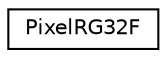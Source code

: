digraph "Graphical Class Hierarchy"
{
  edge [fontname="Helvetica",fontsize="10",labelfontname="Helvetica",labelfontsize="10"];
  node [fontname="Helvetica",fontsize="10",shape=record];
  rankdir="LR";
  Node1 [label="PixelRG32F",height=0.2,width=0.4,color="black", fillcolor="white", style="filled",URL="$struct_pixel_r_g32_f.html"];
}
